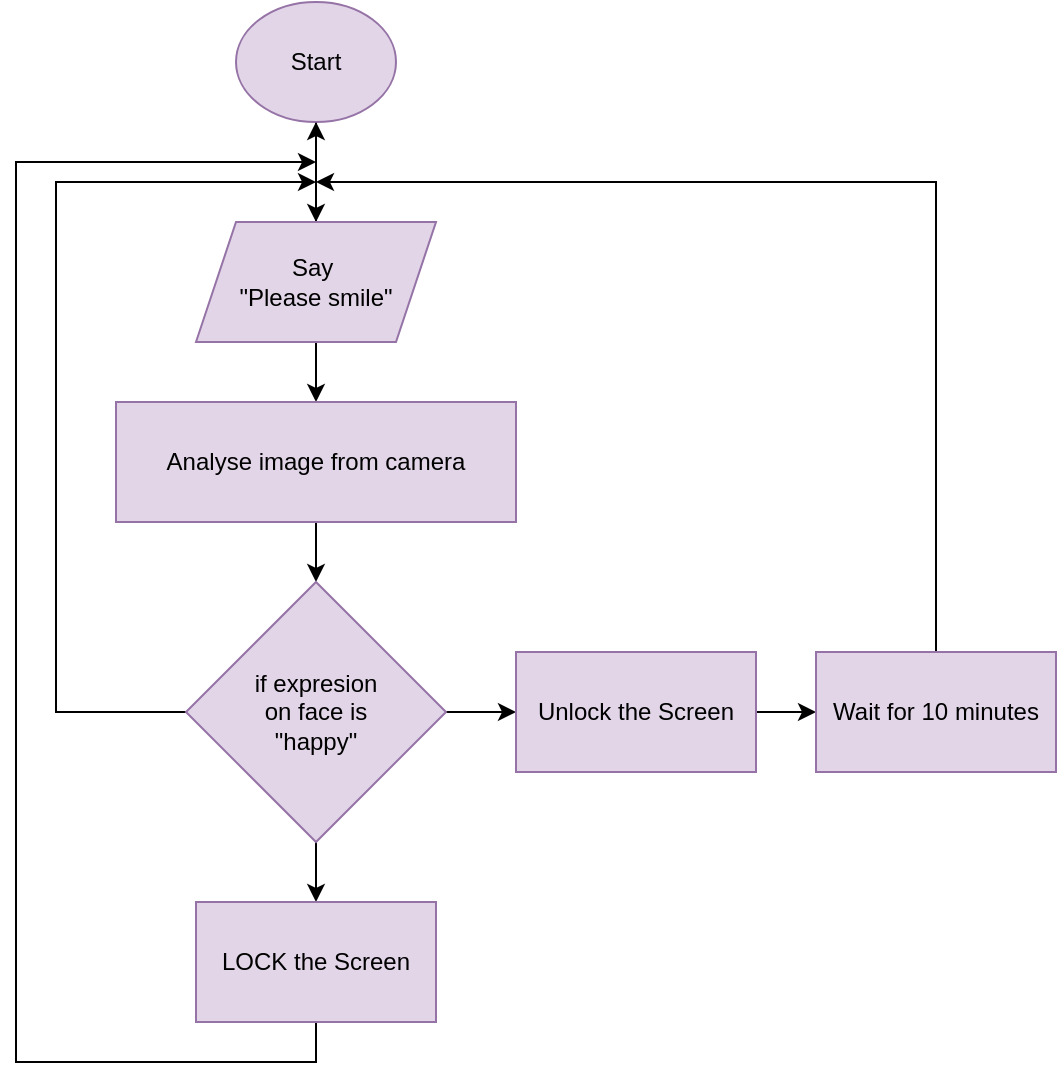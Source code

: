 <mxfile version="24.0.0" type="github">
  <diagram name="Page-1" id="tcZN9UrdI6MWGXBtRE4r">
    <mxGraphModel dx="954" dy="609" grid="1" gridSize="10" guides="1" tooltips="1" connect="1" arrows="1" fold="1" page="1" pageScale="1" pageWidth="850" pageHeight="1100" math="0" shadow="0">
      <root>
        <mxCell id="0" />
        <mxCell id="1" parent="0" />
        <mxCell id="KirldSa8wIwlkl3GmYlU-4" style="edgeStyle=orthogonalEdgeStyle;rounded=0;orthogonalLoop=1;jettySize=auto;html=1;exitX=0.5;exitY=1;exitDx=0;exitDy=0;entryX=0.5;entryY=0;entryDx=0;entryDy=0;" edge="1" parent="1" source="KirldSa8wIwlkl3GmYlU-2" target="KirldSa8wIwlkl3GmYlU-3">
          <mxGeometry relative="1" as="geometry" />
        </mxCell>
        <mxCell id="KirldSa8wIwlkl3GmYlU-2" value="Start" style="ellipse;whiteSpace=wrap;html=1;fillColor=#e1d5e7;strokeColor=#9673a6;" vertex="1" parent="1">
          <mxGeometry x="140" y="10" width="80" height="60" as="geometry" />
        </mxCell>
        <mxCell id="KirldSa8wIwlkl3GmYlU-11" style="edgeStyle=orthogonalEdgeStyle;rounded=0;orthogonalLoop=1;jettySize=auto;html=1;exitX=0.5;exitY=1;exitDx=0;exitDy=0;entryX=0.5;entryY=0;entryDx=0;entryDy=0;" edge="1" parent="1" source="KirldSa8wIwlkl3GmYlU-3" target="KirldSa8wIwlkl3GmYlU-5">
          <mxGeometry relative="1" as="geometry" />
        </mxCell>
        <mxCell id="KirldSa8wIwlkl3GmYlU-20" value="" style="edgeStyle=orthogonalEdgeStyle;rounded=0;orthogonalLoop=1;jettySize=auto;html=1;" edge="1" parent="1" source="KirldSa8wIwlkl3GmYlU-3" target="KirldSa8wIwlkl3GmYlU-2">
          <mxGeometry relative="1" as="geometry" />
        </mxCell>
        <mxCell id="KirldSa8wIwlkl3GmYlU-3" value="Say&amp;nbsp;&lt;div&gt;&quot;Please smile&quot;&lt;/div&gt;" style="shape=parallelogram;perimeter=parallelogramPerimeter;whiteSpace=wrap;html=1;fixedSize=1;fillColor=#e1d5e7;strokeColor=#9673a6;" vertex="1" parent="1">
          <mxGeometry x="120" y="120" width="120" height="60" as="geometry" />
        </mxCell>
        <mxCell id="KirldSa8wIwlkl3GmYlU-21" style="edgeStyle=orthogonalEdgeStyle;rounded=0;orthogonalLoop=1;jettySize=auto;html=1;entryX=0.5;entryY=0;entryDx=0;entryDy=0;" edge="1" parent="1" source="KirldSa8wIwlkl3GmYlU-5" target="KirldSa8wIwlkl3GmYlU-6">
          <mxGeometry relative="1" as="geometry" />
        </mxCell>
        <mxCell id="KirldSa8wIwlkl3GmYlU-5" value="Analyse image from camera" style="rounded=0;whiteSpace=wrap;html=1;fillColor=#e1d5e7;strokeColor=#9673a6;" vertex="1" parent="1">
          <mxGeometry x="80" y="210" width="200" height="60" as="geometry" />
        </mxCell>
        <mxCell id="KirldSa8wIwlkl3GmYlU-12" style="edgeStyle=orthogonalEdgeStyle;rounded=0;orthogonalLoop=1;jettySize=auto;html=1;exitX=1;exitY=0.5;exitDx=0;exitDy=0;" edge="1" parent="1" source="KirldSa8wIwlkl3GmYlU-6" target="KirldSa8wIwlkl3GmYlU-7">
          <mxGeometry relative="1" as="geometry" />
        </mxCell>
        <mxCell id="KirldSa8wIwlkl3GmYlU-14" style="edgeStyle=orthogonalEdgeStyle;rounded=0;orthogonalLoop=1;jettySize=auto;html=1;exitX=0.5;exitY=1;exitDx=0;exitDy=0;entryX=0.5;entryY=0;entryDx=0;entryDy=0;" edge="1" parent="1" source="KirldSa8wIwlkl3GmYlU-6" target="KirldSa8wIwlkl3GmYlU-10">
          <mxGeometry relative="1" as="geometry" />
        </mxCell>
        <mxCell id="KirldSa8wIwlkl3GmYlU-19" style="edgeStyle=orthogonalEdgeStyle;rounded=0;orthogonalLoop=1;jettySize=auto;html=1;exitX=0;exitY=0.5;exitDx=0;exitDy=0;" edge="1" parent="1" source="KirldSa8wIwlkl3GmYlU-6">
          <mxGeometry relative="1" as="geometry">
            <mxPoint x="180" y="100" as="targetPoint" />
            <Array as="points">
              <mxPoint x="50" y="365" />
              <mxPoint x="50" y="100" />
              <mxPoint x="160" y="100" />
            </Array>
          </mxGeometry>
        </mxCell>
        <mxCell id="KirldSa8wIwlkl3GmYlU-6" value="if expresion&lt;div&gt;on face is&lt;/div&gt;&lt;div&gt;&quot;happy&quot;&lt;/div&gt;" style="rhombus;whiteSpace=wrap;html=1;fillColor=#e1d5e7;strokeColor=#9673a6;" vertex="1" parent="1">
          <mxGeometry x="115" y="300" width="130" height="130" as="geometry" />
        </mxCell>
        <mxCell id="KirldSa8wIwlkl3GmYlU-13" style="edgeStyle=orthogonalEdgeStyle;rounded=0;orthogonalLoop=1;jettySize=auto;html=1;exitX=1;exitY=0.5;exitDx=0;exitDy=0;entryX=0;entryY=0.5;entryDx=0;entryDy=0;" edge="1" parent="1" source="KirldSa8wIwlkl3GmYlU-7" target="KirldSa8wIwlkl3GmYlU-8">
          <mxGeometry relative="1" as="geometry" />
        </mxCell>
        <mxCell id="KirldSa8wIwlkl3GmYlU-7" value="Unlock the Screen" style="rounded=0;whiteSpace=wrap;html=1;fillColor=#e1d5e7;strokeColor=#9673a6;" vertex="1" parent="1">
          <mxGeometry x="280" y="335" width="120" height="60" as="geometry" />
        </mxCell>
        <mxCell id="KirldSa8wIwlkl3GmYlU-15" style="edgeStyle=orthogonalEdgeStyle;rounded=0;orthogonalLoop=1;jettySize=auto;html=1;exitX=0.5;exitY=0;exitDx=0;exitDy=0;" edge="1" parent="1" source="KirldSa8wIwlkl3GmYlU-8">
          <mxGeometry relative="1" as="geometry">
            <mxPoint x="180" y="100" as="targetPoint" />
            <Array as="points">
              <mxPoint x="490" y="100" />
            </Array>
          </mxGeometry>
        </mxCell>
        <mxCell id="KirldSa8wIwlkl3GmYlU-8" value="Wait for 10 minutes" style="rounded=0;whiteSpace=wrap;html=1;fillColor=#e1d5e7;strokeColor=#9673a6;" vertex="1" parent="1">
          <mxGeometry x="430" y="335" width="120" height="60" as="geometry" />
        </mxCell>
        <mxCell id="KirldSa8wIwlkl3GmYlU-22" style="edgeStyle=orthogonalEdgeStyle;rounded=0;orthogonalLoop=1;jettySize=auto;html=1;exitX=0.5;exitY=1;exitDx=0;exitDy=0;" edge="1" parent="1">
          <mxGeometry relative="1" as="geometry">
            <mxPoint x="180" y="90" as="targetPoint" />
            <mxPoint x="180" y="520" as="sourcePoint" />
            <Array as="points">
              <mxPoint x="180" y="540" />
              <mxPoint x="30" y="540" />
              <mxPoint x="30" y="90" />
              <mxPoint x="178" y="90" />
            </Array>
          </mxGeometry>
        </mxCell>
        <mxCell id="KirldSa8wIwlkl3GmYlU-10" value="LOCK the Screen" style="rounded=0;whiteSpace=wrap;html=1;fillColor=#e1d5e7;strokeColor=#9673a6;" vertex="1" parent="1">
          <mxGeometry x="120" y="460" width="120" height="60" as="geometry" />
        </mxCell>
      </root>
    </mxGraphModel>
  </diagram>
</mxfile>
